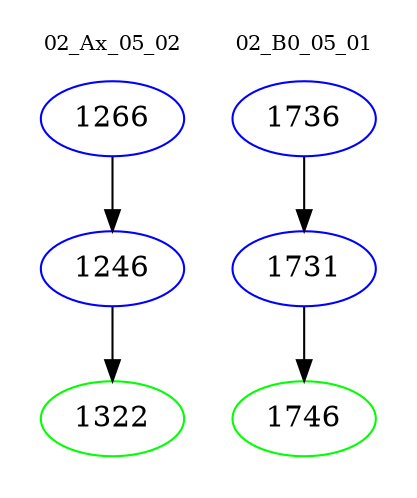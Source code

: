 digraph{
subgraph cluster_0 {
color = white
label = "02_Ax_05_02";
fontsize=10;
T0_1266 [label="1266", color="blue"]
T0_1266 -> T0_1246 [color="black"]
T0_1246 [label="1246", color="blue"]
T0_1246 -> T0_1322 [color="black"]
T0_1322 [label="1322", color="green"]
}
subgraph cluster_1 {
color = white
label = "02_B0_05_01";
fontsize=10;
T1_1736 [label="1736", color="blue"]
T1_1736 -> T1_1731 [color="black"]
T1_1731 [label="1731", color="blue"]
T1_1731 -> T1_1746 [color="black"]
T1_1746 [label="1746", color="green"]
}
}
